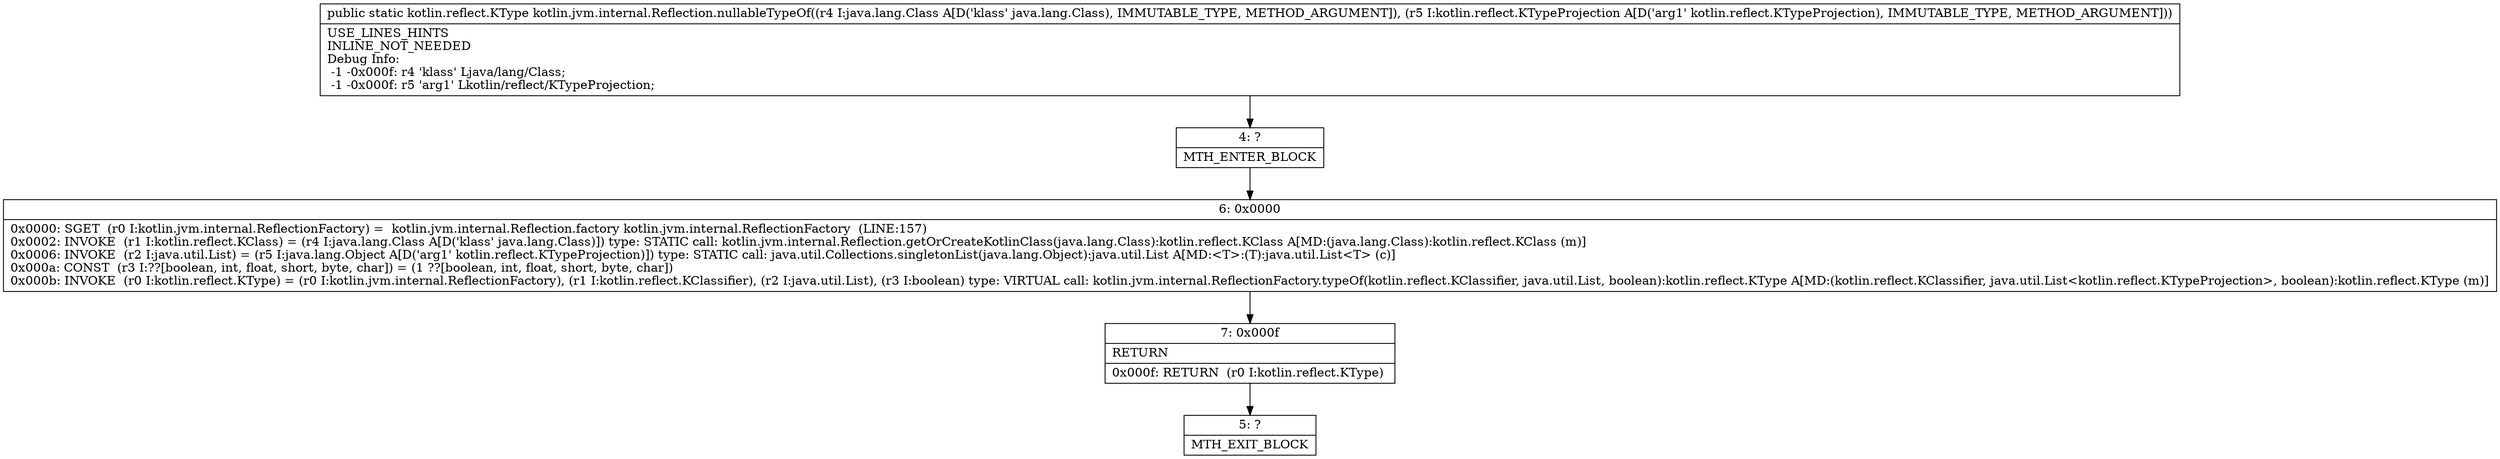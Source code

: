 digraph "CFG forkotlin.jvm.internal.Reflection.nullableTypeOf(Ljava\/lang\/Class;Lkotlin\/reflect\/KTypeProjection;)Lkotlin\/reflect\/KType;" {
Node_4 [shape=record,label="{4\:\ ?|MTH_ENTER_BLOCK\l}"];
Node_6 [shape=record,label="{6\:\ 0x0000|0x0000: SGET  (r0 I:kotlin.jvm.internal.ReflectionFactory) =  kotlin.jvm.internal.Reflection.factory kotlin.jvm.internal.ReflectionFactory  (LINE:157)\l0x0002: INVOKE  (r1 I:kotlin.reflect.KClass) = (r4 I:java.lang.Class A[D('klass' java.lang.Class)]) type: STATIC call: kotlin.jvm.internal.Reflection.getOrCreateKotlinClass(java.lang.Class):kotlin.reflect.KClass A[MD:(java.lang.Class):kotlin.reflect.KClass (m)]\l0x0006: INVOKE  (r2 I:java.util.List) = (r5 I:java.lang.Object A[D('arg1' kotlin.reflect.KTypeProjection)]) type: STATIC call: java.util.Collections.singletonList(java.lang.Object):java.util.List A[MD:\<T\>:(T):java.util.List\<T\> (c)]\l0x000a: CONST  (r3 I:??[boolean, int, float, short, byte, char]) = (1 ??[boolean, int, float, short, byte, char]) \l0x000b: INVOKE  (r0 I:kotlin.reflect.KType) = (r0 I:kotlin.jvm.internal.ReflectionFactory), (r1 I:kotlin.reflect.KClassifier), (r2 I:java.util.List), (r3 I:boolean) type: VIRTUAL call: kotlin.jvm.internal.ReflectionFactory.typeOf(kotlin.reflect.KClassifier, java.util.List, boolean):kotlin.reflect.KType A[MD:(kotlin.reflect.KClassifier, java.util.List\<kotlin.reflect.KTypeProjection\>, boolean):kotlin.reflect.KType (m)]\l}"];
Node_7 [shape=record,label="{7\:\ 0x000f|RETURN\l|0x000f: RETURN  (r0 I:kotlin.reflect.KType) \l}"];
Node_5 [shape=record,label="{5\:\ ?|MTH_EXIT_BLOCK\l}"];
MethodNode[shape=record,label="{public static kotlin.reflect.KType kotlin.jvm.internal.Reflection.nullableTypeOf((r4 I:java.lang.Class A[D('klass' java.lang.Class), IMMUTABLE_TYPE, METHOD_ARGUMENT]), (r5 I:kotlin.reflect.KTypeProjection A[D('arg1' kotlin.reflect.KTypeProjection), IMMUTABLE_TYPE, METHOD_ARGUMENT]))  | USE_LINES_HINTS\lINLINE_NOT_NEEDED\lDebug Info:\l  \-1 \-0x000f: r4 'klass' Ljava\/lang\/Class;\l  \-1 \-0x000f: r5 'arg1' Lkotlin\/reflect\/KTypeProjection;\l}"];
MethodNode -> Node_4;Node_4 -> Node_6;
Node_6 -> Node_7;
Node_7 -> Node_5;
}

